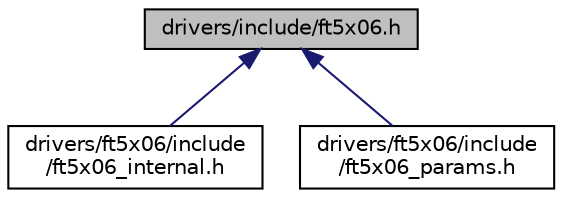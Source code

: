 digraph "drivers/include/ft5x06.h"
{
 // LATEX_PDF_SIZE
  edge [fontname="Helvetica",fontsize="10",labelfontname="Helvetica",labelfontsize="10"];
  node [fontname="Helvetica",fontsize="10",shape=record];
  Node1 [label="drivers/include/ft5x06.h",height=0.2,width=0.4,color="black", fillcolor="grey75", style="filled", fontcolor="black",tooltip=" "];
  Node1 -> Node2 [dir="back",color="midnightblue",fontsize="10",style="solid",fontname="Helvetica"];
  Node2 [label="drivers/ft5x06/include\l/ft5x06_internal.h",height=0.2,width=0.4,color="black", fillcolor="white", style="filled",URL="$ft5x06__internal_8h.html",tooltip="FT5X06 internal functions."];
  Node1 -> Node3 [dir="back",color="midnightblue",fontsize="10",style="solid",fontname="Helvetica"];
  Node3 [label="drivers/ft5x06/include\l/ft5x06_params.h",height=0.2,width=0.4,color="black", fillcolor="white", style="filled",URL="$ft5x06__params_8h.html",tooltip="Default configuration."];
}
